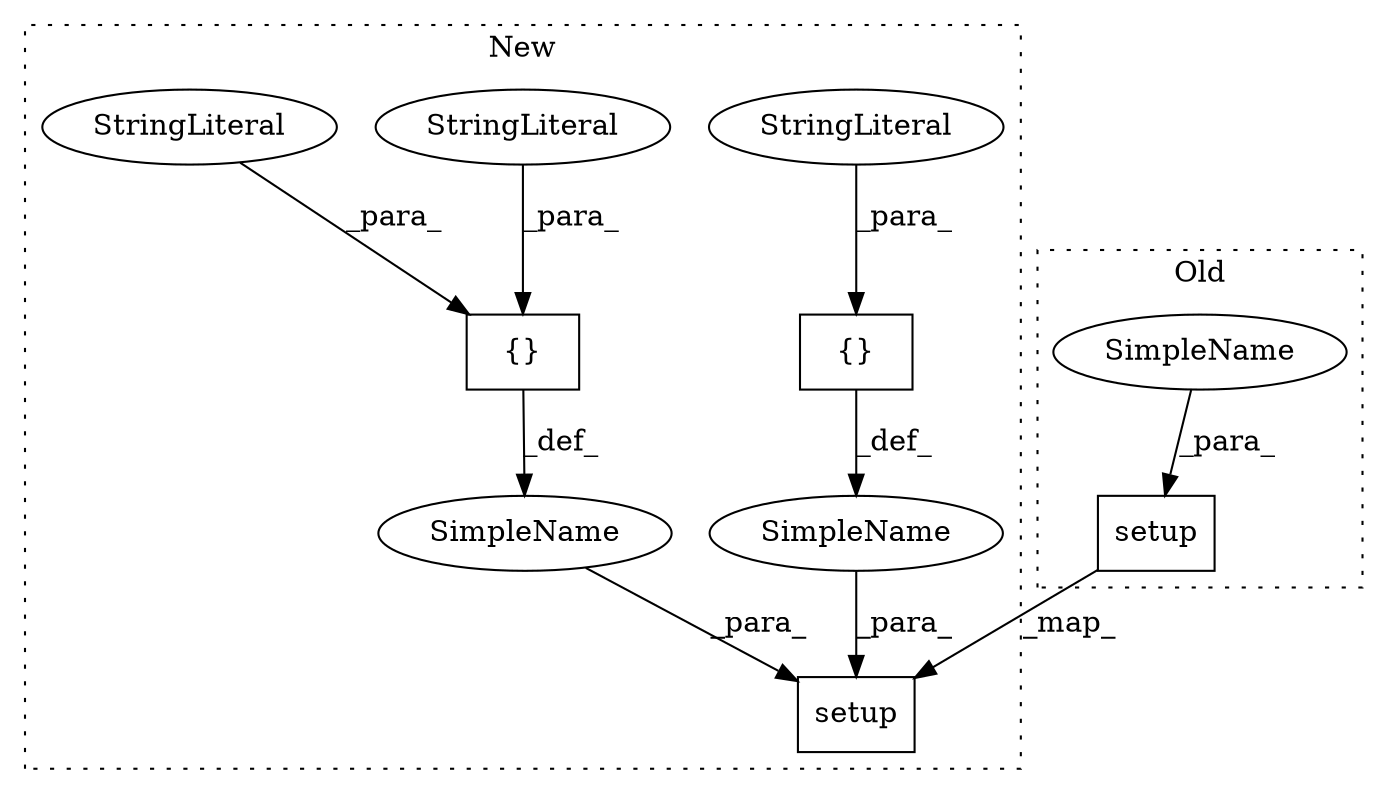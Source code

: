 digraph G {
subgraph cluster0 {
1 [label="setup" a="32" s="391,1469" l="6,1" shape="box"];
10 [label="SimpleName" a="42" s="" l="" shape="ellipse"];
label = "Old";
style="dotted";
}
subgraph cluster1 {
2 [label="setup" a="32" s="427,1511" l="6,1" shape="box"];
3 [label="SimpleName" a="42" s="" l="" shape="ellipse"];
4 [label="{}" a="4" s="1321,1504" l="1,1" shape="box"];
5 [label="SimpleName" a="42" s="" l="" shape="ellipse"];
6 [label="{}" a="4" s="1265,1307" l="1,1" shape="box"];
7 [label="StringLiteral" a="45" s="1266" l="8" shape="ellipse"];
8 [label="StringLiteral" a="45" s="1355" l="29" shape="ellipse"];
9 [label="StringLiteral" a="45" s="1465" l="39" shape="ellipse"];
label = "New";
style="dotted";
}
1 -> 2 [label="_map_"];
3 -> 2 [label="_para_"];
4 -> 5 [label="_def_"];
5 -> 2 [label="_para_"];
6 -> 3 [label="_def_"];
7 -> 6 [label="_para_"];
8 -> 4 [label="_para_"];
9 -> 4 [label="_para_"];
10 -> 1 [label="_para_"];
}